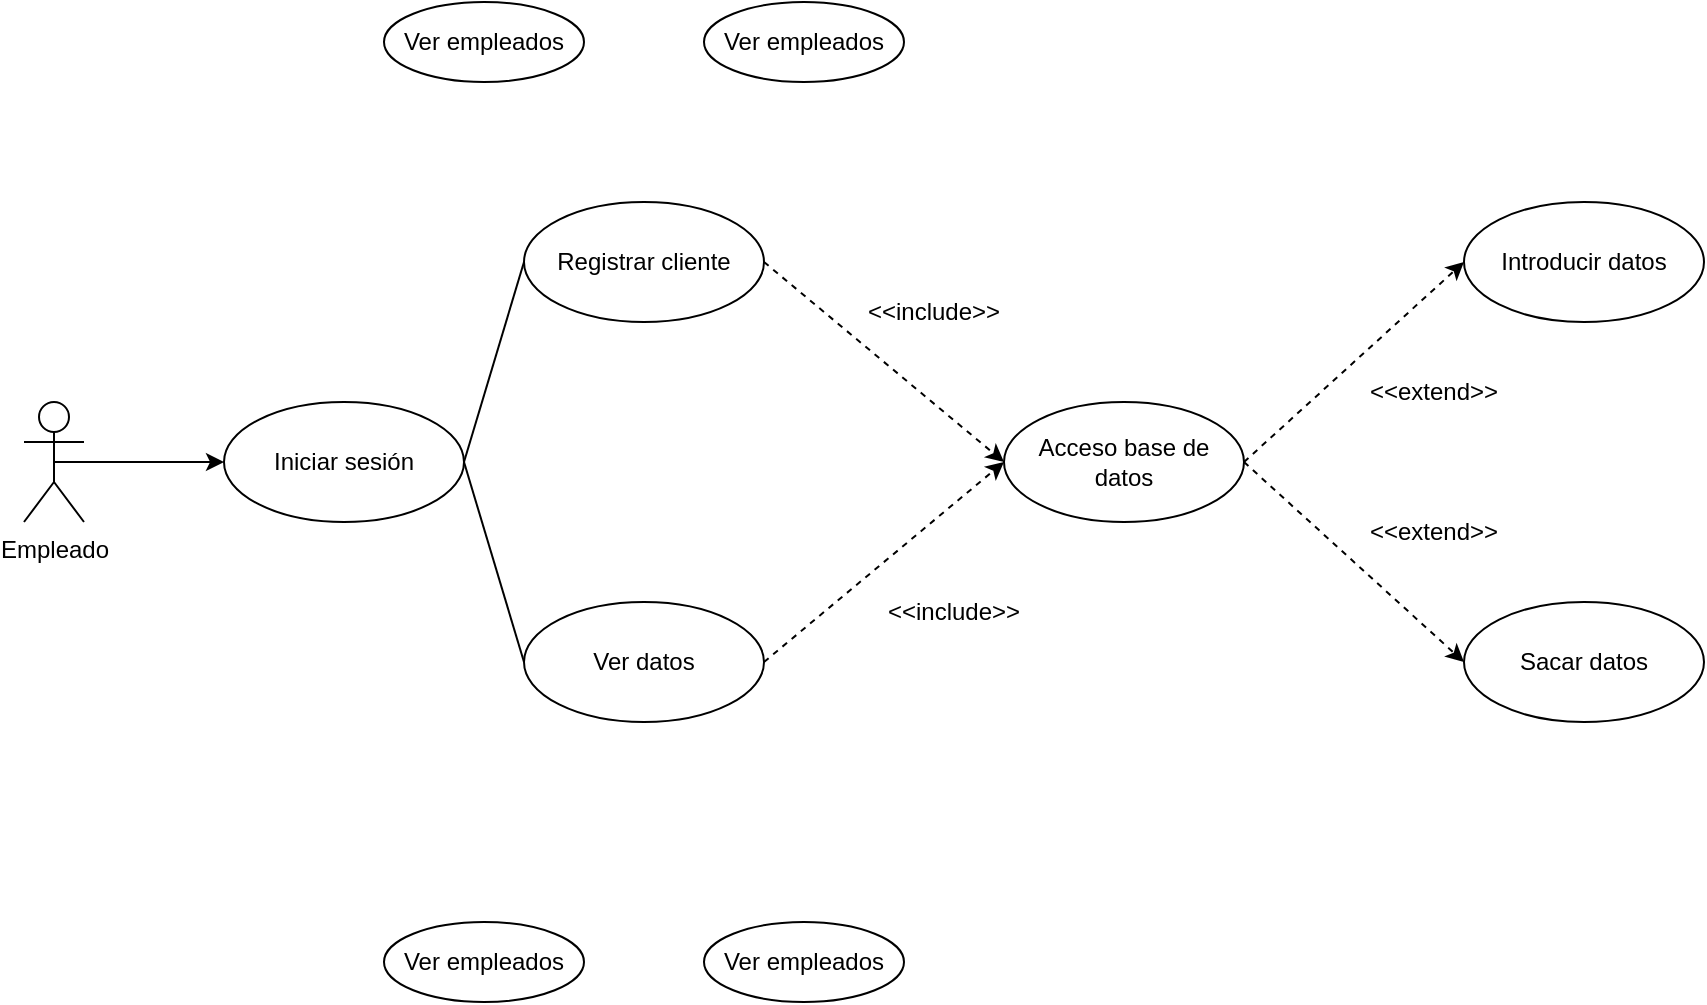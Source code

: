 <mxfile version="26.2.15">
  <diagram name="Página-1" id="Ad3dPZOD6NjGoQnRCQPu">
    <mxGraphModel dx="1042" dy="626" grid="1" gridSize="10" guides="1" tooltips="1" connect="1" arrows="1" fold="1" page="1" pageScale="1" pageWidth="827" pageHeight="1169" math="0" shadow="0">
      <root>
        <mxCell id="0" />
        <mxCell id="1" parent="0" />
        <mxCell id="XkZD-kUqZi6-Z1IN0SXH-1" value="Empleado" style="shape=umlActor;verticalLabelPosition=bottom;verticalAlign=top;html=1;outlineConnect=0;" vertex="1" parent="1">
          <mxGeometry x="60" y="300" width="30" height="60" as="geometry" />
        </mxCell>
        <mxCell id="XkZD-kUqZi6-Z1IN0SXH-5" value="Iniciar sesión" style="ellipse;whiteSpace=wrap;html=1;" vertex="1" parent="1">
          <mxGeometry x="160" y="300" width="120" height="60" as="geometry" />
        </mxCell>
        <mxCell id="XkZD-kUqZi6-Z1IN0SXH-6" value="" style="endArrow=classic;html=1;rounded=0;entryX=0;entryY=0.5;entryDx=0;entryDy=0;exitX=0.5;exitY=0.5;exitDx=0;exitDy=0;exitPerimeter=0;" edge="1" parent="1" source="XkZD-kUqZi6-Z1IN0SXH-1" target="XkZD-kUqZi6-Z1IN0SXH-5">
          <mxGeometry width="50" height="50" relative="1" as="geometry">
            <mxPoint x="80" y="340" as="sourcePoint" />
            <mxPoint x="130" y="290" as="targetPoint" />
          </mxGeometry>
        </mxCell>
        <mxCell id="XkZD-kUqZi6-Z1IN0SXH-8" value="Registrar cliente" style="ellipse;whiteSpace=wrap;html=1;" vertex="1" parent="1">
          <mxGeometry x="310" y="200" width="120" height="60" as="geometry" />
        </mxCell>
        <mxCell id="XkZD-kUqZi6-Z1IN0SXH-9" value="Ver datos" style="ellipse;whiteSpace=wrap;html=1;" vertex="1" parent="1">
          <mxGeometry x="310" y="400" width="120" height="60" as="geometry" />
        </mxCell>
        <mxCell id="XkZD-kUqZi6-Z1IN0SXH-10" value="Acceso base de datos" style="ellipse;whiteSpace=wrap;html=1;" vertex="1" parent="1">
          <mxGeometry x="550" y="300" width="120" height="60" as="geometry" />
        </mxCell>
        <mxCell id="XkZD-kUqZi6-Z1IN0SXH-11" value="Introducir datos" style="ellipse;whiteSpace=wrap;html=1;" vertex="1" parent="1">
          <mxGeometry x="780" y="200" width="120" height="60" as="geometry" />
        </mxCell>
        <mxCell id="XkZD-kUqZi6-Z1IN0SXH-12" value="Sacar datos" style="ellipse;whiteSpace=wrap;html=1;" vertex="1" parent="1">
          <mxGeometry x="780" y="400" width="120" height="60" as="geometry" />
        </mxCell>
        <mxCell id="XkZD-kUqZi6-Z1IN0SXH-13" value="" style="endArrow=classic;html=1;rounded=0;exitX=1;exitY=0.5;exitDx=0;exitDy=0;entryX=0;entryY=0.5;entryDx=0;entryDy=0;dashed=1;" edge="1" parent="1" source="XkZD-kUqZi6-Z1IN0SXH-8" target="XkZD-kUqZi6-Z1IN0SXH-10">
          <mxGeometry width="50" height="50" relative="1" as="geometry">
            <mxPoint x="490" y="250" as="sourcePoint" />
            <mxPoint x="540" y="200" as="targetPoint" />
          </mxGeometry>
        </mxCell>
        <mxCell id="XkZD-kUqZi6-Z1IN0SXH-14" value="" style="endArrow=classic;html=1;rounded=0;exitX=1;exitY=0.5;exitDx=0;exitDy=0;entryX=0;entryY=0.5;entryDx=0;entryDy=0;dashed=1;" edge="1" parent="1" source="XkZD-kUqZi6-Z1IN0SXH-9" target="XkZD-kUqZi6-Z1IN0SXH-10">
          <mxGeometry width="50" height="50" relative="1" as="geometry">
            <mxPoint x="550" y="480" as="sourcePoint" />
            <mxPoint x="600" y="430" as="targetPoint" />
          </mxGeometry>
        </mxCell>
        <mxCell id="XkZD-kUqZi6-Z1IN0SXH-17" value="" style="endArrow=classic;html=1;rounded=0;exitX=1;exitY=0.5;exitDx=0;exitDy=0;entryX=0;entryY=0.5;entryDx=0;entryDy=0;dashed=1;" edge="1" parent="1" source="XkZD-kUqZi6-Z1IN0SXH-10" target="XkZD-kUqZi6-Z1IN0SXH-11">
          <mxGeometry width="50" height="50" relative="1" as="geometry">
            <mxPoint x="660" y="300" as="sourcePoint" />
            <mxPoint x="710" y="250" as="targetPoint" />
          </mxGeometry>
        </mxCell>
        <mxCell id="XkZD-kUqZi6-Z1IN0SXH-18" value="" style="endArrow=classic;html=1;rounded=0;exitX=1;exitY=0.5;exitDx=0;exitDy=0;entryX=0;entryY=0.5;entryDx=0;entryDy=0;dashed=1;" edge="1" parent="1" source="XkZD-kUqZi6-Z1IN0SXH-10" target="XkZD-kUqZi6-Z1IN0SXH-12">
          <mxGeometry width="50" height="50" relative="1" as="geometry">
            <mxPoint x="710" y="440" as="sourcePoint" />
            <mxPoint x="760" y="390" as="targetPoint" />
          </mxGeometry>
        </mxCell>
        <mxCell id="XkZD-kUqZi6-Z1IN0SXH-19" value="" style="endArrow=none;html=1;rounded=0;exitX=1;exitY=0.5;exitDx=0;exitDy=0;entryX=0;entryY=0.5;entryDx=0;entryDy=0;" edge="1" parent="1" source="XkZD-kUqZi6-Z1IN0SXH-5" target="XkZD-kUqZi6-Z1IN0SXH-9">
          <mxGeometry width="50" height="50" relative="1" as="geometry">
            <mxPoint x="345" y="340" as="sourcePoint" />
            <mxPoint x="395" y="290" as="targetPoint" />
          </mxGeometry>
        </mxCell>
        <mxCell id="XkZD-kUqZi6-Z1IN0SXH-20" value="" style="endArrow=none;html=1;rounded=0;exitX=1;exitY=0.5;exitDx=0;exitDy=0;entryX=0;entryY=0.5;entryDx=0;entryDy=0;" edge="1" parent="1" source="XkZD-kUqZi6-Z1IN0SXH-5" target="XkZD-kUqZi6-Z1IN0SXH-8">
          <mxGeometry width="50" height="50" relative="1" as="geometry">
            <mxPoint x="360" y="360" as="sourcePoint" />
            <mxPoint x="410" y="310" as="targetPoint" />
          </mxGeometry>
        </mxCell>
        <mxCell id="XkZD-kUqZi6-Z1IN0SXH-21" value="&amp;lt;&amp;lt;include&amp;gt;&amp;gt;" style="text;html=1;align=center;verticalAlign=middle;whiteSpace=wrap;rounded=0;" vertex="1" parent="1">
          <mxGeometry x="470" y="240" width="90" height="30" as="geometry" />
        </mxCell>
        <mxCell id="XkZD-kUqZi6-Z1IN0SXH-22" value="&amp;lt;&amp;lt;include&amp;gt;&amp;gt;" style="text;html=1;align=center;verticalAlign=middle;whiteSpace=wrap;rounded=0;" vertex="1" parent="1">
          <mxGeometry x="480" y="390" width="90" height="30" as="geometry" />
        </mxCell>
        <mxCell id="XkZD-kUqZi6-Z1IN0SXH-23" value="&amp;lt;&amp;lt;extend&amp;gt;&amp;gt;" style="text;html=1;align=center;verticalAlign=middle;whiteSpace=wrap;rounded=0;" vertex="1" parent="1">
          <mxGeometry x="720" y="350" width="90" height="30" as="geometry" />
        </mxCell>
        <mxCell id="XkZD-kUqZi6-Z1IN0SXH-24" value="&amp;lt;&amp;lt;extend&lt;span style=&quot;background-color: transparent; color: light-dark(rgb(0, 0, 0), rgb(255, 255, 255));&quot;&gt;&amp;gt;&amp;gt;&lt;/span&gt;" style="text;html=1;align=center;verticalAlign=middle;whiteSpace=wrap;rounded=0;" vertex="1" parent="1">
          <mxGeometry x="720" y="280" width="90" height="30" as="geometry" />
        </mxCell>
        <mxCell id="XkZD-kUqZi6-Z1IN0SXH-25" value="Ver empleados" style="ellipse;whiteSpace=wrap;html=1;" vertex="1" parent="1">
          <mxGeometry x="240" y="560" width="100" height="40" as="geometry" />
        </mxCell>
        <mxCell id="XkZD-kUqZi6-Z1IN0SXH-26" value="Ver empleados" style="ellipse;whiteSpace=wrap;html=1;" vertex="1" parent="1">
          <mxGeometry x="400" y="560" width="100" height="40" as="geometry" />
        </mxCell>
        <mxCell id="XkZD-kUqZi6-Z1IN0SXH-27" value="Ver empleados" style="ellipse;whiteSpace=wrap;html=1;" vertex="1" parent="1">
          <mxGeometry x="240" y="100" width="100" height="40" as="geometry" />
        </mxCell>
        <mxCell id="XkZD-kUqZi6-Z1IN0SXH-28" value="Ver empleados" style="ellipse;whiteSpace=wrap;html=1;" vertex="1" parent="1">
          <mxGeometry x="400" y="100" width="100" height="40" as="geometry" />
        </mxCell>
      </root>
    </mxGraphModel>
  </diagram>
</mxfile>
